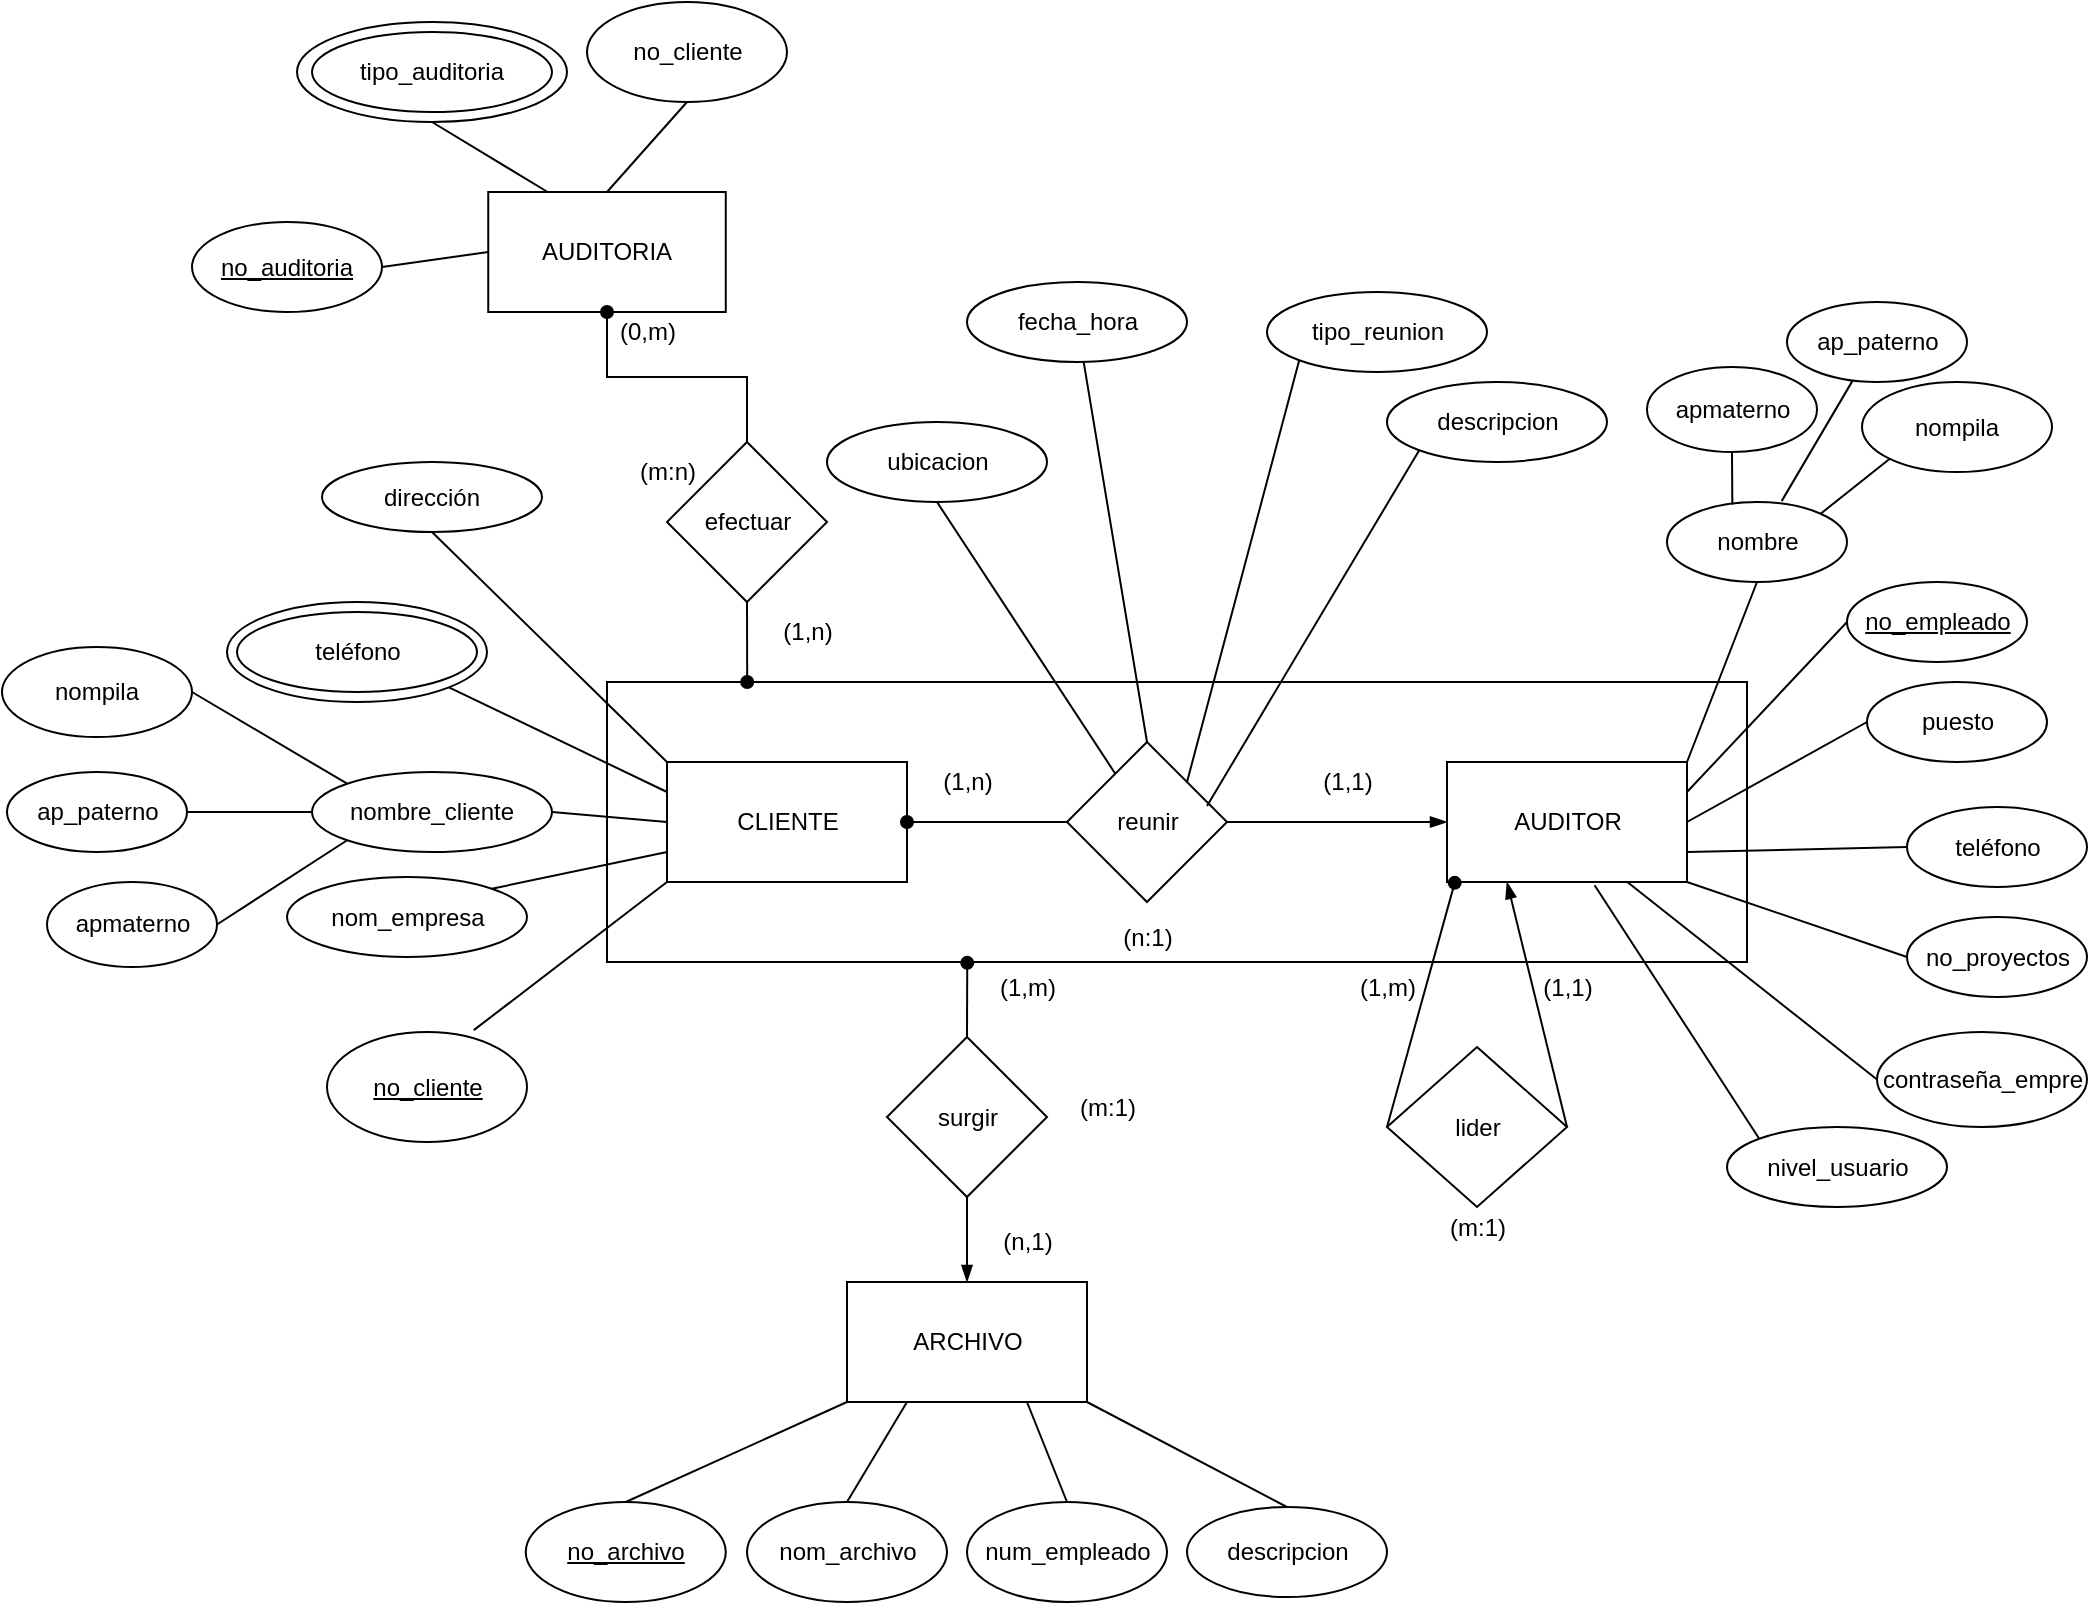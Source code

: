 <mxfile version="14.2.9" type="github">
  <diagram id="C5RBs43oDa-KdzZeNtuy" name="Page-1">
    <mxGraphModel dx="1102" dy="423" grid="1" gridSize="10" guides="1" tooltips="1" connect="1" arrows="1" fold="1" page="1" pageScale="1" pageWidth="827" pageHeight="1169" math="0" shadow="0">
      <root>
        <mxCell id="WIyWlLk6GJQsqaUBKTNV-0" />
        <mxCell id="WIyWlLk6GJQsqaUBKTNV-1" parent="WIyWlLk6GJQsqaUBKTNV-0" />
        <mxCell id="c7xWbuESrhlYKkKJneNq-0" value="" style="rounded=0;whiteSpace=wrap;html=1;" vertex="1" parent="WIyWlLk6GJQsqaUBKTNV-1">
          <mxGeometry x="342.5" y="380" width="570" height="140" as="geometry" />
        </mxCell>
        <mxCell id="c7xWbuESrhlYKkKJneNq-1" value="" style="ellipse;whiteSpace=wrap;html=1;" vertex="1" parent="WIyWlLk6GJQsqaUBKTNV-1">
          <mxGeometry x="152.5" y="340" width="130" height="50" as="geometry" />
        </mxCell>
        <mxCell id="c7xWbuESrhlYKkKJneNq-2" value="CLIENTE" style="rounded=0;whiteSpace=wrap;html=1;" vertex="1" parent="WIyWlLk6GJQsqaUBKTNV-1">
          <mxGeometry x="372.5" y="420" width="120" height="60" as="geometry" />
        </mxCell>
        <mxCell id="c7xWbuESrhlYKkKJneNq-3" value="nombre_cliente" style="ellipse;whiteSpace=wrap;html=1;" vertex="1" parent="WIyWlLk6GJQsqaUBKTNV-1">
          <mxGeometry x="195" y="425" width="120" height="40" as="geometry" />
        </mxCell>
        <mxCell id="c7xWbuESrhlYKkKJneNq-4" value="nom_empresa" style="ellipse;whiteSpace=wrap;html=1;" vertex="1" parent="WIyWlLk6GJQsqaUBKTNV-1">
          <mxGeometry x="182.5" y="477.5" width="120" height="40" as="geometry" />
        </mxCell>
        <mxCell id="c7xWbuESrhlYKkKJneNq-5" value="" style="endArrow=none;html=1;entryX=0;entryY=0.5;entryDx=0;entryDy=0;exitX=1;exitY=0.5;exitDx=0;exitDy=0;" edge="1" parent="WIyWlLk6GJQsqaUBKTNV-1" source="c7xWbuESrhlYKkKJneNq-3" target="c7xWbuESrhlYKkKJneNq-2">
          <mxGeometry width="50" height="50" relative="1" as="geometry">
            <mxPoint x="352.5" y="510" as="sourcePoint" />
            <mxPoint x="422.5" y="470" as="targetPoint" />
          </mxGeometry>
        </mxCell>
        <mxCell id="c7xWbuESrhlYKkKJneNq-6" value="" style="endArrow=none;html=1;entryX=0;entryY=0.75;entryDx=0;entryDy=0;exitX=1;exitY=0;exitDx=0;exitDy=0;" edge="1" parent="WIyWlLk6GJQsqaUBKTNV-1" source="c7xWbuESrhlYKkKJneNq-4" target="c7xWbuESrhlYKkKJneNq-2">
          <mxGeometry width="50" height="50" relative="1" as="geometry">
            <mxPoint x="362.5" y="520" as="sourcePoint" />
            <mxPoint x="432.5" y="480" as="targetPoint" />
          </mxGeometry>
        </mxCell>
        <mxCell id="c7xWbuESrhlYKkKJneNq-7" value="AUDITORIA" style="rounded=0;whiteSpace=wrap;html=1;" vertex="1" parent="WIyWlLk6GJQsqaUBKTNV-1">
          <mxGeometry x="283.13" y="135" width="118.75" height="60" as="geometry" />
        </mxCell>
        <mxCell id="c7xWbuESrhlYKkKJneNq-8" value="" style="endArrow=none;html=1;exitX=0.25;exitY=0;exitDx=0;exitDy=0;entryX=0.5;entryY=1;entryDx=0;entryDy=0;" edge="1" parent="WIyWlLk6GJQsqaUBKTNV-1" source="c7xWbuESrhlYKkKJneNq-7" target="c7xWbuESrhlYKkKJneNq-64">
          <mxGeometry width="50" height="50" relative="1" as="geometry">
            <mxPoint x="150" y="-10" as="sourcePoint" />
            <mxPoint x="2.5" y="-50" as="targetPoint" />
          </mxGeometry>
        </mxCell>
        <mxCell id="c7xWbuESrhlYKkKJneNq-9" value="lider" style="rhombus;whiteSpace=wrap;html=1;" vertex="1" parent="WIyWlLk6GJQsqaUBKTNV-1">
          <mxGeometry x="732.5" y="562.5" width="90" height="80" as="geometry" />
        </mxCell>
        <mxCell id="c7xWbuESrhlYKkKJneNq-10" value="" style="endArrow=oval;html=1;strokeColor=#000000;strokeWidth=1;endFill=1;entryX=1;entryY=0.5;entryDx=0;entryDy=0;" edge="1" parent="WIyWlLk6GJQsqaUBKTNV-1" source="c7xWbuESrhlYKkKJneNq-54" target="c7xWbuESrhlYKkKJneNq-2">
          <mxGeometry width="50" height="50" relative="1" as="geometry">
            <mxPoint x="552.5" y="450" as="sourcePoint" />
            <mxPoint x="542.5" y="490" as="targetPoint" />
          </mxGeometry>
        </mxCell>
        <mxCell id="c7xWbuESrhlYKkKJneNq-11" value="" style="endArrow=none;html=1;entryX=0;entryY=1;entryDx=0;entryDy=0;exitX=0.734;exitY=-0.017;exitDx=0;exitDy=0;exitPerimeter=0;" edge="1" parent="WIyWlLk6GJQsqaUBKTNV-1" source="c7xWbuESrhlYKkKJneNq-12" target="c7xWbuESrhlYKkKJneNq-2">
          <mxGeometry width="50" height="50" relative="1" as="geometry">
            <mxPoint x="492.5" y="530" as="sourcePoint" />
            <mxPoint x="520.07" y="510" as="targetPoint" />
          </mxGeometry>
        </mxCell>
        <mxCell id="c7xWbuESrhlYKkKJneNq-12" value="&lt;u&gt;no_cliente&lt;/u&gt;" style="ellipse;whiteSpace=wrap;html=1;" vertex="1" parent="WIyWlLk6GJQsqaUBKTNV-1">
          <mxGeometry x="202.5" y="555" width="100" height="55" as="geometry" />
        </mxCell>
        <mxCell id="c7xWbuESrhlYKkKJneNq-13" value="AUDITOR" style="rounded=0;whiteSpace=wrap;html=1;" vertex="1" parent="WIyWlLk6GJQsqaUBKTNV-1">
          <mxGeometry x="762.5" y="420" width="120" height="60" as="geometry" />
        </mxCell>
        <mxCell id="c7xWbuESrhlYKkKJneNq-14" value="ap_paterno" style="ellipse;whiteSpace=wrap;html=1;" vertex="1" parent="WIyWlLk6GJQsqaUBKTNV-1">
          <mxGeometry x="42.5" y="425" width="90" height="40" as="geometry" />
        </mxCell>
        <mxCell id="c7xWbuESrhlYKkKJneNq-15" value="apmaterno" style="ellipse;whiteSpace=wrap;html=1;" vertex="1" parent="WIyWlLk6GJQsqaUBKTNV-1">
          <mxGeometry x="62.5" y="480" width="85" height="42.5" as="geometry" />
        </mxCell>
        <mxCell id="c7xWbuESrhlYKkKJneNq-16" value="nompila" style="ellipse;whiteSpace=wrap;html=1;" vertex="1" parent="WIyWlLk6GJQsqaUBKTNV-1">
          <mxGeometry x="40" y="362.5" width="95" height="45" as="geometry" />
        </mxCell>
        <mxCell id="c7xWbuESrhlYKkKJneNq-17" value="" style="endArrow=none;html=1;entryX=1;entryY=0.5;entryDx=0;entryDy=0;exitX=0;exitY=0;exitDx=0;exitDy=0;" edge="1" parent="WIyWlLk6GJQsqaUBKTNV-1" source="c7xWbuESrhlYKkKJneNq-3" target="c7xWbuESrhlYKkKJneNq-16">
          <mxGeometry width="50" height="50" relative="1" as="geometry">
            <mxPoint x="240.5" y="370" as="sourcePoint" />
            <mxPoint x="232.5" y="280" as="targetPoint" />
          </mxGeometry>
        </mxCell>
        <mxCell id="c7xWbuESrhlYKkKJneNq-18" value="" style="endArrow=none;html=1;entryX=1;entryY=0.5;entryDx=0;entryDy=0;exitX=0;exitY=0.5;exitDx=0;exitDy=0;" edge="1" parent="WIyWlLk6GJQsqaUBKTNV-1" source="c7xWbuESrhlYKkKJneNq-3" target="c7xWbuESrhlYKkKJneNq-14">
          <mxGeometry width="50" height="50" relative="1" as="geometry">
            <mxPoint x="332.5" y="280" as="sourcePoint" />
            <mxPoint x="382.5" y="230" as="targetPoint" />
          </mxGeometry>
        </mxCell>
        <mxCell id="c7xWbuESrhlYKkKJneNq-19" value="" style="endArrow=none;html=1;entryX=0;entryY=1;entryDx=0;entryDy=0;exitX=1;exitY=0.5;exitDx=0;exitDy=0;" edge="1" parent="WIyWlLk6GJQsqaUBKTNV-1" source="c7xWbuESrhlYKkKJneNq-15" target="c7xWbuESrhlYKkKJneNq-3">
          <mxGeometry width="50" height="50" relative="1" as="geometry">
            <mxPoint x="162.5" y="450" as="sourcePoint" />
            <mxPoint x="212.5" y="410" as="targetPoint" />
          </mxGeometry>
        </mxCell>
        <mxCell id="c7xWbuESrhlYKkKJneNq-20" value="teléfono" style="ellipse;whiteSpace=wrap;html=1;" vertex="1" parent="WIyWlLk6GJQsqaUBKTNV-1">
          <mxGeometry x="157.5" y="345" width="120" height="40" as="geometry" />
        </mxCell>
        <mxCell id="c7xWbuESrhlYKkKJneNq-21" value="" style="endArrow=none;html=1;entryX=1;entryY=1;entryDx=0;entryDy=0;exitX=0;exitY=0.25;exitDx=0;exitDy=0;" edge="1" parent="WIyWlLk6GJQsqaUBKTNV-1" source="c7xWbuESrhlYKkKJneNq-2" target="c7xWbuESrhlYKkKJneNq-1">
          <mxGeometry width="50" height="50" relative="1" as="geometry">
            <mxPoint x="392.5" y="420" as="sourcePoint" />
            <mxPoint x="442.5" y="370" as="targetPoint" />
          </mxGeometry>
        </mxCell>
        <mxCell id="c7xWbuESrhlYKkKJneNq-22" value="" style="endArrow=none;html=1;exitX=0;exitY=0;exitDx=0;exitDy=0;entryX=0.5;entryY=1;entryDx=0;entryDy=0;" edge="1" parent="WIyWlLk6GJQsqaUBKTNV-1" source="c7xWbuESrhlYKkKJneNq-2" target="c7xWbuESrhlYKkKJneNq-23">
          <mxGeometry width="50" height="50" relative="1" as="geometry">
            <mxPoint x="422.5" y="400" as="sourcePoint" />
            <mxPoint x="472.5" y="350" as="targetPoint" />
          </mxGeometry>
        </mxCell>
        <mxCell id="c7xWbuESrhlYKkKJneNq-23" value="dirección" style="ellipse;whiteSpace=wrap;html=1;" vertex="1" parent="WIyWlLk6GJQsqaUBKTNV-1">
          <mxGeometry x="200" y="270" width="110" height="35" as="geometry" />
        </mxCell>
        <mxCell id="c7xWbuESrhlYKkKJneNq-24" value="&lt;u&gt;no_empleado&lt;/u&gt;" style="ellipse;whiteSpace=wrap;html=1;" vertex="1" parent="WIyWlLk6GJQsqaUBKTNV-1">
          <mxGeometry x="962.5" y="330" width="90" height="40" as="geometry" />
        </mxCell>
        <mxCell id="c7xWbuESrhlYKkKJneNq-25" value="nombre" style="ellipse;whiteSpace=wrap;html=1;" vertex="1" parent="WIyWlLk6GJQsqaUBKTNV-1">
          <mxGeometry x="872.5" y="290" width="90" height="40" as="geometry" />
        </mxCell>
        <mxCell id="c7xWbuESrhlYKkKJneNq-26" value="puesto" style="ellipse;whiteSpace=wrap;html=1;" vertex="1" parent="WIyWlLk6GJQsqaUBKTNV-1">
          <mxGeometry x="972.5" y="380" width="90" height="40" as="geometry" />
        </mxCell>
        <mxCell id="c7xWbuESrhlYKkKJneNq-27" value="teléfono" style="ellipse;whiteSpace=wrap;html=1;" vertex="1" parent="WIyWlLk6GJQsqaUBKTNV-1">
          <mxGeometry x="992.5" y="442.5" width="90" height="40" as="geometry" />
        </mxCell>
        <mxCell id="c7xWbuESrhlYKkKJneNq-28" value="no_proyectos" style="ellipse;whiteSpace=wrap;html=1;" vertex="1" parent="WIyWlLk6GJQsqaUBKTNV-1">
          <mxGeometry x="992.5" y="497.5" width="90" height="40" as="geometry" />
        </mxCell>
        <mxCell id="c7xWbuESrhlYKkKJneNq-29" value="contraseña_empre" style="ellipse;whiteSpace=wrap;html=1;" vertex="1" parent="WIyWlLk6GJQsqaUBKTNV-1">
          <mxGeometry x="977.5" y="555" width="105" height="47.5" as="geometry" />
        </mxCell>
        <mxCell id="c7xWbuESrhlYKkKJneNq-30" value="ap_paterno" style="ellipse;whiteSpace=wrap;html=1;" vertex="1" parent="WIyWlLk6GJQsqaUBKTNV-1">
          <mxGeometry x="932.5" y="190" width="90" height="40" as="geometry" />
        </mxCell>
        <mxCell id="c7xWbuESrhlYKkKJneNq-31" value="apmaterno" style="ellipse;whiteSpace=wrap;html=1;" vertex="1" parent="WIyWlLk6GJQsqaUBKTNV-1">
          <mxGeometry x="862.5" y="222.5" width="85" height="42.5" as="geometry" />
        </mxCell>
        <mxCell id="c7xWbuESrhlYKkKJneNq-32" value="nompila" style="ellipse;whiteSpace=wrap;html=1;" vertex="1" parent="WIyWlLk6GJQsqaUBKTNV-1">
          <mxGeometry x="970" y="230" width="95" height="45" as="geometry" />
        </mxCell>
        <mxCell id="c7xWbuESrhlYKkKJneNq-33" value="" style="endArrow=none;html=1;entryX=0.5;entryY=1;entryDx=0;entryDy=0;exitX=0.363;exitY=0.032;exitDx=0;exitDy=0;exitPerimeter=0;" edge="1" parent="WIyWlLk6GJQsqaUBKTNV-1" source="c7xWbuESrhlYKkKJneNq-25" target="c7xWbuESrhlYKkKJneNq-31">
          <mxGeometry width="50" height="50" relative="1" as="geometry">
            <mxPoint x="1242.5" y="366" as="sourcePoint" />
            <mxPoint x="1232.5" y="320" as="targetPoint" />
          </mxGeometry>
        </mxCell>
        <mxCell id="c7xWbuESrhlYKkKJneNq-34" value="" style="endArrow=none;html=1;entryX=0.363;entryY=0.989;entryDx=0;entryDy=0;exitX=0.637;exitY=-0.011;exitDx=0;exitDy=0;exitPerimeter=0;entryPerimeter=0;" edge="1" parent="WIyWlLk6GJQsqaUBKTNV-1" source="c7xWbuESrhlYKkKJneNq-25" target="c7xWbuESrhlYKkKJneNq-30">
          <mxGeometry width="50" height="50" relative="1" as="geometry">
            <mxPoint x="1222.5" y="340" as="sourcePoint" />
            <mxPoint x="1272.5" y="290" as="targetPoint" />
          </mxGeometry>
        </mxCell>
        <mxCell id="c7xWbuESrhlYKkKJneNq-35" value="" style="endArrow=none;html=1;entryX=0;entryY=1;entryDx=0;entryDy=0;exitX=1;exitY=0;exitDx=0;exitDy=0;" edge="1" parent="WIyWlLk6GJQsqaUBKTNV-1" source="c7xWbuESrhlYKkKJneNq-25" target="c7xWbuESrhlYKkKJneNq-32">
          <mxGeometry width="50" height="50" relative="1" as="geometry">
            <mxPoint x="1412.5" y="340" as="sourcePoint" />
            <mxPoint x="1462.5" y="290" as="targetPoint" />
          </mxGeometry>
        </mxCell>
        <mxCell id="c7xWbuESrhlYKkKJneNq-36" value="&lt;u&gt;no_auditoria&lt;/u&gt;" style="ellipse;whiteSpace=wrap;html=1;" vertex="1" parent="WIyWlLk6GJQsqaUBKTNV-1">
          <mxGeometry x="135" y="150" width="95" height="45" as="geometry" />
        </mxCell>
        <mxCell id="c7xWbuESrhlYKkKJneNq-37" value="" style="endArrow=none;html=1;entryX=0.5;entryY=1;entryDx=0;entryDy=0;exitX=0.5;exitY=0;exitDx=0;exitDy=0;" edge="1" parent="WIyWlLk6GJQsqaUBKTNV-1" source="c7xWbuESrhlYKkKJneNq-7" target="c7xWbuESrhlYKkKJneNq-66">
          <mxGeometry width="50" height="50" relative="1" as="geometry">
            <mxPoint x="162.5" y="-80" as="sourcePoint" />
            <mxPoint x="317.5" as="targetPoint" />
          </mxGeometry>
        </mxCell>
        <mxCell id="c7xWbuESrhlYKkKJneNq-38" value="fecha_hora" style="ellipse;whiteSpace=wrap;html=1;" vertex="1" parent="WIyWlLk6GJQsqaUBKTNV-1">
          <mxGeometry x="522.5" y="180" width="110" height="40" as="geometry" />
        </mxCell>
        <mxCell id="c7xWbuESrhlYKkKJneNq-39" value="descripcion" style="ellipse;whiteSpace=wrap;html=1;" vertex="1" parent="WIyWlLk6GJQsqaUBKTNV-1">
          <mxGeometry x="732.5" y="230" width="110" height="40" as="geometry" />
        </mxCell>
        <mxCell id="c7xWbuESrhlYKkKJneNq-40" value="tipo_reunion" style="ellipse;whiteSpace=wrap;html=1;" vertex="1" parent="WIyWlLk6GJQsqaUBKTNV-1">
          <mxGeometry x="672.5" y="185" width="110" height="40" as="geometry" />
        </mxCell>
        <mxCell id="c7xWbuESrhlYKkKJneNq-41" value="ubicacion" style="ellipse;whiteSpace=wrap;html=1;" vertex="1" parent="WIyWlLk6GJQsqaUBKTNV-1">
          <mxGeometry x="452.5" y="250" width="110" height="40" as="geometry" />
        </mxCell>
        <mxCell id="c7xWbuESrhlYKkKJneNq-42" value="ARCHIVO" style="rounded=0;whiteSpace=wrap;html=1;" vertex="1" parent="WIyWlLk6GJQsqaUBKTNV-1">
          <mxGeometry x="462.5" y="680" width="120" height="60" as="geometry" />
        </mxCell>
        <mxCell id="c7xWbuESrhlYKkKJneNq-43" value="(1,1)" style="text;html=1;strokeColor=none;fillColor=none;align=center;verticalAlign=middle;whiteSpace=wrap;rounded=0;" vertex="1" parent="WIyWlLk6GJQsqaUBKTNV-1">
          <mxGeometry x="692.5" y="420" width="40" height="20" as="geometry" />
        </mxCell>
        <mxCell id="c7xWbuESrhlYKkKJneNq-44" value="(1,n)" style="text;html=1;strokeColor=none;fillColor=none;align=center;verticalAlign=middle;whiteSpace=wrap;rounded=0;" vertex="1" parent="WIyWlLk6GJQsqaUBKTNV-1">
          <mxGeometry x="502.5" y="420" width="40" height="20" as="geometry" />
        </mxCell>
        <mxCell id="c7xWbuESrhlYKkKJneNq-45" value="" style="endArrow=oval;html=1;exitX=0;exitY=0.5;exitDx=0;exitDy=0;endFill=1;entryX=0.032;entryY=1.007;entryDx=0;entryDy=0;entryPerimeter=0;" edge="1" parent="WIyWlLk6GJQsqaUBKTNV-1" source="c7xWbuESrhlYKkKJneNq-9" target="c7xWbuESrhlYKkKJneNq-13">
          <mxGeometry width="50" height="50" relative="1" as="geometry">
            <mxPoint x="522.5" y="600" as="sourcePoint" />
            <mxPoint x="572.5" y="550" as="targetPoint" />
          </mxGeometry>
        </mxCell>
        <mxCell id="c7xWbuESrhlYKkKJneNq-46" value="&lt;u&gt;no_archivo&lt;/u&gt;" style="ellipse;whiteSpace=wrap;html=1;" vertex="1" parent="WIyWlLk6GJQsqaUBKTNV-1">
          <mxGeometry x="301.88" y="790" width="100" height="50" as="geometry" />
        </mxCell>
        <mxCell id="c7xWbuESrhlYKkKJneNq-47" value="num_empleado" style="ellipse;whiteSpace=wrap;html=1;" vertex="1" parent="WIyWlLk6GJQsqaUBKTNV-1">
          <mxGeometry x="522.5" y="790" width="100" height="50" as="geometry" />
        </mxCell>
        <mxCell id="c7xWbuESrhlYKkKJneNq-48" value="descripcion" style="ellipse;whiteSpace=wrap;html=1;" vertex="1" parent="WIyWlLk6GJQsqaUBKTNV-1">
          <mxGeometry x="632.5" y="792.5" width="100" height="45" as="geometry" />
        </mxCell>
        <mxCell id="c7xWbuESrhlYKkKJneNq-49" value="nom_archivo" style="ellipse;whiteSpace=wrap;html=1;" vertex="1" parent="WIyWlLk6GJQsqaUBKTNV-1">
          <mxGeometry x="412.5" y="790" width="100" height="50" as="geometry" />
        </mxCell>
        <mxCell id="c7xWbuESrhlYKkKJneNq-50" value="nivel_usuario" style="ellipse;whiteSpace=wrap;html=1;" vertex="1" parent="WIyWlLk6GJQsqaUBKTNV-1">
          <mxGeometry x="902.5" y="602.5" width="110" height="40" as="geometry" />
        </mxCell>
        <mxCell id="c7xWbuESrhlYKkKJneNq-51" value="(1,1)" style="text;html=1;strokeColor=none;fillColor=none;align=center;verticalAlign=middle;whiteSpace=wrap;rounded=0;" vertex="1" parent="WIyWlLk6GJQsqaUBKTNV-1">
          <mxGeometry x="802.5" y="522.5" width="40" height="20" as="geometry" />
        </mxCell>
        <mxCell id="c7xWbuESrhlYKkKJneNq-52" value="(1,m)" style="text;html=1;strokeColor=none;fillColor=none;align=center;verticalAlign=middle;whiteSpace=wrap;rounded=0;" vertex="1" parent="WIyWlLk6GJQsqaUBKTNV-1">
          <mxGeometry x="712.5" y="522.5" width="40" height="20" as="geometry" />
        </mxCell>
        <mxCell id="c7xWbuESrhlYKkKJneNq-53" value="" style="endArrow=blockThin;html=1;entryX=0.25;entryY=1;entryDx=0;entryDy=0;exitX=1;exitY=0.5;exitDx=0;exitDy=0;endFill=1;" edge="1" parent="WIyWlLk6GJQsqaUBKTNV-1" source="c7xWbuESrhlYKkKJneNq-9" target="c7xWbuESrhlYKkKJneNq-13">
          <mxGeometry width="50" height="50" relative="1" as="geometry">
            <mxPoint x="712.5" y="570" as="sourcePoint" />
            <mxPoint x="792.5" y="510" as="targetPoint" />
          </mxGeometry>
        </mxCell>
        <mxCell id="c7xWbuESrhlYKkKJneNq-54" value="reunir" style="rhombus;whiteSpace=wrap;html=1;" vertex="1" parent="WIyWlLk6GJQsqaUBKTNV-1">
          <mxGeometry x="572.5" y="410" width="80" height="80" as="geometry" />
        </mxCell>
        <mxCell id="c7xWbuESrhlYKkKJneNq-55" value="" style="edgeStyle=orthogonalEdgeStyle;rounded=0;orthogonalLoop=1;jettySize=auto;html=1;endArrow=oval;endFill=1;" edge="1" parent="WIyWlLk6GJQsqaUBKTNV-1" source="c7xWbuESrhlYKkKJneNq-56" target="c7xWbuESrhlYKkKJneNq-7">
          <mxGeometry relative="1" as="geometry" />
        </mxCell>
        <mxCell id="c7xWbuESrhlYKkKJneNq-56" value="efectuar" style="rhombus;whiteSpace=wrap;html=1;" vertex="1" parent="WIyWlLk6GJQsqaUBKTNV-1">
          <mxGeometry x="372.5" y="260" width="80" height="80" as="geometry" />
        </mxCell>
        <mxCell id="c7xWbuESrhlYKkKJneNq-57" value="surgir" style="rhombus;whiteSpace=wrap;html=1;" vertex="1" parent="WIyWlLk6GJQsqaUBKTNV-1">
          <mxGeometry x="482.5" y="557.5" width="80" height="80" as="geometry" />
        </mxCell>
        <mxCell id="c7xWbuESrhlYKkKJneNq-58" value="" style="endArrow=oval;html=1;exitX=0.5;exitY=0;exitDx=0;exitDy=0;entryX=0.316;entryY=1.003;entryDx=0;entryDy=0;entryPerimeter=0;endFill=1;" edge="1" parent="WIyWlLk6GJQsqaUBKTNV-1" source="c7xWbuESrhlYKkKJneNq-57" target="c7xWbuESrhlYKkKJneNq-0">
          <mxGeometry width="50" height="50" relative="1" as="geometry">
            <mxPoint x="332.5" y="630" as="sourcePoint" />
            <mxPoint x="542.5" y="530" as="targetPoint" />
          </mxGeometry>
        </mxCell>
        <mxCell id="c7xWbuESrhlYKkKJneNq-59" value="" style="endArrow=blockThin;html=1;exitX=0.5;exitY=1;exitDx=0;exitDy=0;endFill=1;entryX=0.5;entryY=0;entryDx=0;entryDy=0;" edge="1" parent="WIyWlLk6GJQsqaUBKTNV-1" source="c7xWbuESrhlYKkKJneNq-57" target="c7xWbuESrhlYKkKJneNq-42">
          <mxGeometry width="50" height="50" relative="1" as="geometry">
            <mxPoint x="362.5" y="650" as="sourcePoint" />
            <mxPoint x="482.5" y="650" as="targetPoint" />
          </mxGeometry>
        </mxCell>
        <mxCell id="c7xWbuESrhlYKkKJneNq-60" value="" style="endArrow=none;html=1;exitX=0.5;exitY=0;exitDx=0;exitDy=0;" edge="1" parent="WIyWlLk6GJQsqaUBKTNV-1" source="c7xWbuESrhlYKkKJneNq-54" target="c7xWbuESrhlYKkKJneNq-38">
          <mxGeometry width="50" height="50" relative="1" as="geometry">
            <mxPoint x="622.5" y="340" as="sourcePoint" />
            <mxPoint x="672.5" y="290" as="targetPoint" />
          </mxGeometry>
        </mxCell>
        <mxCell id="c7xWbuESrhlYKkKJneNq-61" value="" style="endArrow=none;html=1;entryX=0;entryY=1;entryDx=0;entryDy=0;exitX=1;exitY=0;exitDx=0;exitDy=0;" edge="1" parent="WIyWlLk6GJQsqaUBKTNV-1" source="c7xWbuESrhlYKkKJneNq-54" target="c7xWbuESrhlYKkKJneNq-40">
          <mxGeometry width="50" height="50" relative="1" as="geometry">
            <mxPoint x="722.5" y="340" as="sourcePoint" />
            <mxPoint x="719.5" y="223" as="targetPoint" />
          </mxGeometry>
        </mxCell>
        <mxCell id="c7xWbuESrhlYKkKJneNq-62" value="" style="endArrow=none;html=1;entryX=0;entryY=1;entryDx=0;entryDy=0;exitX=0.875;exitY=0.4;exitDx=0;exitDy=0;exitPerimeter=0;" edge="1" parent="WIyWlLk6GJQsqaUBKTNV-1" source="c7xWbuESrhlYKkKJneNq-54" target="c7xWbuESrhlYKkKJneNq-39">
          <mxGeometry width="50" height="50" relative="1" as="geometry">
            <mxPoint x="732.5" y="360" as="sourcePoint" />
            <mxPoint x="782.5" y="310" as="targetPoint" />
          </mxGeometry>
        </mxCell>
        <mxCell id="c7xWbuESrhlYKkKJneNq-63" value="" style="endArrow=none;html=1;entryX=0.5;entryY=1;entryDx=0;entryDy=0;" edge="1" parent="WIyWlLk6GJQsqaUBKTNV-1" source="c7xWbuESrhlYKkKJneNq-54" target="c7xWbuESrhlYKkKJneNq-41">
          <mxGeometry width="50" height="50" relative="1" as="geometry">
            <mxPoint x="552.5" y="340" as="sourcePoint" />
            <mxPoint x="602.5" y="290" as="targetPoint" />
          </mxGeometry>
        </mxCell>
        <mxCell id="c7xWbuESrhlYKkKJneNq-64" value="" style="ellipse;whiteSpace=wrap;html=1;" vertex="1" parent="WIyWlLk6GJQsqaUBKTNV-1">
          <mxGeometry x="187.5" y="50" width="135" height="50" as="geometry" />
        </mxCell>
        <mxCell id="c7xWbuESrhlYKkKJneNq-65" value="tipo_auditoria" style="ellipse;whiteSpace=wrap;html=1;" vertex="1" parent="WIyWlLk6GJQsqaUBKTNV-1">
          <mxGeometry x="195" y="55" width="120" height="40" as="geometry" />
        </mxCell>
        <mxCell id="c7xWbuESrhlYKkKJneNq-66" value="no_cliente" style="ellipse;whiteSpace=wrap;html=1;" vertex="1" parent="WIyWlLk6GJQsqaUBKTNV-1">
          <mxGeometry x="332.5" y="40" width="100" height="50" as="geometry" />
        </mxCell>
        <mxCell id="c7xWbuESrhlYKkKJneNq-67" value="" style="endArrow=none;html=1;entryX=0;entryY=0.5;entryDx=0;entryDy=0;exitX=1;exitY=0.5;exitDx=0;exitDy=0;" edge="1" parent="WIyWlLk6GJQsqaUBKTNV-1" source="c7xWbuESrhlYKkKJneNq-36" target="c7xWbuESrhlYKkKJneNq-7">
          <mxGeometry width="50" height="50" relative="1" as="geometry">
            <mxPoint x="202.5" y="220" as="sourcePoint" />
            <mxPoint x="252.5" y="170" as="targetPoint" />
          </mxGeometry>
        </mxCell>
        <mxCell id="c7xWbuESrhlYKkKJneNq-68" value="" style="endArrow=oval;html=1;endFill=1;exitX=0.5;exitY=1;exitDx=0;exitDy=0;entryX=0.123;entryY=0;entryDx=0;entryDy=0;entryPerimeter=0;" edge="1" parent="WIyWlLk6GJQsqaUBKTNV-1" source="c7xWbuESrhlYKkKJneNq-56" target="c7xWbuESrhlYKkKJneNq-0">
          <mxGeometry width="50" height="50" relative="1" as="geometry">
            <mxPoint x="409.5" y="350" as="sourcePoint" />
            <mxPoint x="392.5" y="360" as="targetPoint" />
          </mxGeometry>
        </mxCell>
        <mxCell id="c7xWbuESrhlYKkKJneNq-69" value="" style="endArrow=none;html=1;entryX=0;entryY=1;entryDx=0;entryDy=0;exitX=0.5;exitY=0;exitDx=0;exitDy=0;" edge="1" parent="WIyWlLk6GJQsqaUBKTNV-1" source="c7xWbuESrhlYKkKJneNq-46" target="c7xWbuESrhlYKkKJneNq-42">
          <mxGeometry width="50" height="50" relative="1" as="geometry">
            <mxPoint x="342.5" y="770" as="sourcePoint" />
            <mxPoint x="392.5" y="720" as="targetPoint" />
          </mxGeometry>
        </mxCell>
        <mxCell id="c7xWbuESrhlYKkKJneNq-70" value="" style="endArrow=none;html=1;exitX=0.5;exitY=0;exitDx=0;exitDy=0;entryX=0.25;entryY=1;entryDx=0;entryDy=0;" edge="1" parent="WIyWlLk6GJQsqaUBKTNV-1" source="c7xWbuESrhlYKkKJneNq-49" target="c7xWbuESrhlYKkKJneNq-42">
          <mxGeometry width="50" height="50" relative="1" as="geometry">
            <mxPoint x="472.5" y="800" as="sourcePoint" />
            <mxPoint x="522.5" y="750" as="targetPoint" />
          </mxGeometry>
        </mxCell>
        <mxCell id="c7xWbuESrhlYKkKJneNq-71" value="" style="endArrow=none;html=1;entryX=0.75;entryY=1;entryDx=0;entryDy=0;exitX=0.5;exitY=0;exitDx=0;exitDy=0;" edge="1" parent="WIyWlLk6GJQsqaUBKTNV-1" source="c7xWbuESrhlYKkKJneNq-47" target="c7xWbuESrhlYKkKJneNq-42">
          <mxGeometry width="50" height="50" relative="1" as="geometry">
            <mxPoint x="552.5" y="790" as="sourcePoint" />
            <mxPoint x="602.5" y="740" as="targetPoint" />
          </mxGeometry>
        </mxCell>
        <mxCell id="c7xWbuESrhlYKkKJneNq-72" value="" style="endArrow=none;html=1;entryX=1;entryY=1;entryDx=0;entryDy=0;exitX=0.5;exitY=0;exitDx=0;exitDy=0;" edge="1" parent="WIyWlLk6GJQsqaUBKTNV-1" source="c7xWbuESrhlYKkKJneNq-48" target="c7xWbuESrhlYKkKJneNq-42">
          <mxGeometry width="50" height="50" relative="1" as="geometry">
            <mxPoint x="632.5" y="770" as="sourcePoint" />
            <mxPoint x="682.5" y="720" as="targetPoint" />
          </mxGeometry>
        </mxCell>
        <mxCell id="c7xWbuESrhlYKkKJneNq-73" value="" style="endArrow=none;html=1;exitX=1;exitY=0;exitDx=0;exitDy=0;entryX=0.5;entryY=1;entryDx=0;entryDy=0;" edge="1" parent="WIyWlLk6GJQsqaUBKTNV-1" source="c7xWbuESrhlYKkKJneNq-13" target="c7xWbuESrhlYKkKJneNq-25">
          <mxGeometry width="50" height="50" relative="1" as="geometry">
            <mxPoint x="922.5" y="440" as="sourcePoint" />
            <mxPoint x="972.5" y="390" as="targetPoint" />
          </mxGeometry>
        </mxCell>
        <mxCell id="c7xWbuESrhlYKkKJneNq-74" value="" style="endArrow=none;html=1;entryX=0;entryY=0.5;entryDx=0;entryDy=0;exitX=1;exitY=0.25;exitDx=0;exitDy=0;" edge="1" parent="WIyWlLk6GJQsqaUBKTNV-1" source="c7xWbuESrhlYKkKJneNq-13" target="c7xWbuESrhlYKkKJneNq-24">
          <mxGeometry width="50" height="50" relative="1" as="geometry">
            <mxPoint x="912.5" y="460" as="sourcePoint" />
            <mxPoint x="962.5" y="410" as="targetPoint" />
          </mxGeometry>
        </mxCell>
        <mxCell id="c7xWbuESrhlYKkKJneNq-75" value="" style="endArrow=none;html=1;entryX=0;entryY=0.5;entryDx=0;entryDy=0;exitX=1;exitY=0.5;exitDx=0;exitDy=0;" edge="1" parent="WIyWlLk6GJQsqaUBKTNV-1" source="c7xWbuESrhlYKkKJneNq-13" target="c7xWbuESrhlYKkKJneNq-26">
          <mxGeometry width="50" height="50" relative="1" as="geometry">
            <mxPoint x="902.5" y="490" as="sourcePoint" />
            <mxPoint x="952.5" y="440" as="targetPoint" />
          </mxGeometry>
        </mxCell>
        <mxCell id="c7xWbuESrhlYKkKJneNq-76" value="" style="endArrow=none;html=1;entryX=0;entryY=0.5;entryDx=0;entryDy=0;exitX=1;exitY=0.75;exitDx=0;exitDy=0;" edge="1" parent="WIyWlLk6GJQsqaUBKTNV-1" source="c7xWbuESrhlYKkKJneNq-13" target="c7xWbuESrhlYKkKJneNq-27">
          <mxGeometry width="50" height="50" relative="1" as="geometry">
            <mxPoint x="892.5" y="530" as="sourcePoint" />
            <mxPoint x="942.5" y="480" as="targetPoint" />
          </mxGeometry>
        </mxCell>
        <mxCell id="c7xWbuESrhlYKkKJneNq-77" value="" style="endArrow=none;html=1;entryX=0;entryY=0.5;entryDx=0;entryDy=0;exitX=1;exitY=1;exitDx=0;exitDy=0;" edge="1" parent="WIyWlLk6GJQsqaUBKTNV-1" source="c7xWbuESrhlYKkKJneNq-13" target="c7xWbuESrhlYKkKJneNq-28">
          <mxGeometry width="50" height="50" relative="1" as="geometry">
            <mxPoint x="842.5" y="560" as="sourcePoint" />
            <mxPoint x="892.5" y="510" as="targetPoint" />
          </mxGeometry>
        </mxCell>
        <mxCell id="c7xWbuESrhlYKkKJneNq-78" value="" style="endArrow=none;html=1;entryX=0;entryY=0.5;entryDx=0;entryDy=0;exitX=0.895;exitY=0.714;exitDx=0;exitDy=0;exitPerimeter=0;" edge="1" parent="WIyWlLk6GJQsqaUBKTNV-1" source="c7xWbuESrhlYKkKJneNq-0" target="c7xWbuESrhlYKkKJneNq-29">
          <mxGeometry width="50" height="50" relative="1" as="geometry">
            <mxPoint x="862.5" y="600" as="sourcePoint" />
            <mxPoint x="912.5" y="550" as="targetPoint" />
          </mxGeometry>
        </mxCell>
        <mxCell id="c7xWbuESrhlYKkKJneNq-79" value="" style="endArrow=none;html=1;entryX=0;entryY=0;entryDx=0;entryDy=0;exitX=0.615;exitY=1.027;exitDx=0;exitDy=0;exitPerimeter=0;" edge="1" parent="WIyWlLk6GJQsqaUBKTNV-1" source="c7xWbuESrhlYKkKJneNq-13" target="c7xWbuESrhlYKkKJneNq-50">
          <mxGeometry width="50" height="50" relative="1" as="geometry">
            <mxPoint x="862.5" y="600" as="sourcePoint" />
            <mxPoint x="912.5" y="550" as="targetPoint" />
          </mxGeometry>
        </mxCell>
        <mxCell id="c7xWbuESrhlYKkKJneNq-80" value="(n:1)" style="text;html=1;strokeColor=none;fillColor=none;align=center;verticalAlign=middle;whiteSpace=wrap;rounded=0;" vertex="1" parent="WIyWlLk6GJQsqaUBKTNV-1">
          <mxGeometry x="592.5" y="497.5" width="40" height="20" as="geometry" />
        </mxCell>
        <mxCell id="c7xWbuESrhlYKkKJneNq-81" value="(1,m)" style="text;html=1;strokeColor=none;fillColor=none;align=center;verticalAlign=middle;whiteSpace=wrap;rounded=0;" vertex="1" parent="WIyWlLk6GJQsqaUBKTNV-1">
          <mxGeometry x="532.5" y="522.5" width="40" height="20" as="geometry" />
        </mxCell>
        <mxCell id="c7xWbuESrhlYKkKJneNq-82" value="(n,1)" style="text;html=1;strokeColor=none;fillColor=none;align=center;verticalAlign=middle;whiteSpace=wrap;rounded=0;" vertex="1" parent="WIyWlLk6GJQsqaUBKTNV-1">
          <mxGeometry x="532.5" y="650" width="40" height="20" as="geometry" />
        </mxCell>
        <mxCell id="c7xWbuESrhlYKkKJneNq-83" value="(m:1)" style="text;html=1;strokeColor=none;fillColor=none;align=center;verticalAlign=middle;whiteSpace=wrap;rounded=0;" vertex="1" parent="WIyWlLk6GJQsqaUBKTNV-1">
          <mxGeometry x="572.5" y="582.5" width="40" height="20" as="geometry" />
        </mxCell>
        <mxCell id="c7xWbuESrhlYKkKJneNq-84" value="(0,m)" style="text;html=1;strokeColor=none;fillColor=none;align=center;verticalAlign=middle;whiteSpace=wrap;rounded=0;" vertex="1" parent="WIyWlLk6GJQsqaUBKTNV-1">
          <mxGeometry x="342.5" y="195" width="40" height="20" as="geometry" />
        </mxCell>
        <mxCell id="c7xWbuESrhlYKkKJneNq-85" value="(1,n)" style="text;html=1;strokeColor=none;fillColor=none;align=center;verticalAlign=middle;whiteSpace=wrap;rounded=0;" vertex="1" parent="WIyWlLk6GJQsqaUBKTNV-1">
          <mxGeometry x="422.5" y="345" width="40" height="20" as="geometry" />
        </mxCell>
        <mxCell id="c7xWbuESrhlYKkKJneNq-86" value="(m:n)" style="text;html=1;strokeColor=none;fillColor=none;align=center;verticalAlign=middle;whiteSpace=wrap;rounded=0;" vertex="1" parent="WIyWlLk6GJQsqaUBKTNV-1">
          <mxGeometry x="352.5" y="265" width="40" height="20" as="geometry" />
        </mxCell>
        <mxCell id="c7xWbuESrhlYKkKJneNq-87" value="(m:1)" style="text;html=1;strokeColor=none;fillColor=none;align=center;verticalAlign=middle;whiteSpace=wrap;rounded=0;" vertex="1" parent="WIyWlLk6GJQsqaUBKTNV-1">
          <mxGeometry x="757.5" y="642.5" width="40" height="20" as="geometry" />
        </mxCell>
        <mxCell id="c7xWbuESrhlYKkKJneNq-88" value="" style="endArrow=blockThin;html=1;strokeWidth=1;exitX=1;exitY=0.5;exitDx=0;exitDy=0;endFill=1;entryX=0;entryY=0.5;entryDx=0;entryDy=0;" edge="1" parent="WIyWlLk6GJQsqaUBKTNV-1" source="c7xWbuESrhlYKkKJneNq-54" target="c7xWbuESrhlYKkKJneNq-13">
          <mxGeometry width="50" height="50" relative="1" as="geometry">
            <mxPoint x="672.5" y="450" as="sourcePoint" />
            <mxPoint x="752.5" y="450" as="targetPoint" />
          </mxGeometry>
        </mxCell>
      </root>
    </mxGraphModel>
  </diagram>
</mxfile>
